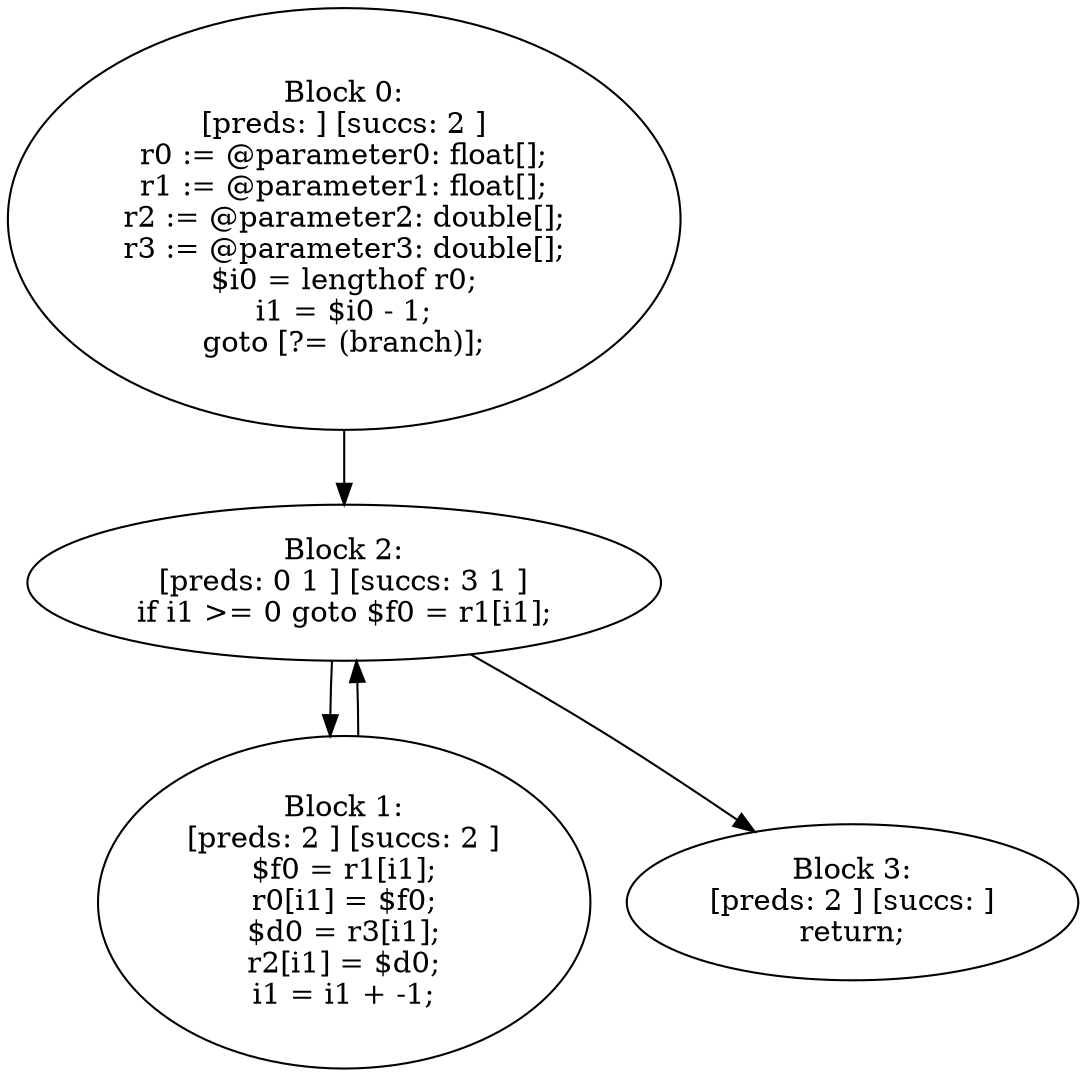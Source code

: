 digraph "unitGraph" {
    "Block 0:
[preds: ] [succs: 2 ]
r0 := @parameter0: float[];
r1 := @parameter1: float[];
r2 := @parameter2: double[];
r3 := @parameter3: double[];
$i0 = lengthof r0;
i1 = $i0 - 1;
goto [?= (branch)];
"
    "Block 1:
[preds: 2 ] [succs: 2 ]
$f0 = r1[i1];
r0[i1] = $f0;
$d0 = r3[i1];
r2[i1] = $d0;
i1 = i1 + -1;
"
    "Block 2:
[preds: 0 1 ] [succs: 3 1 ]
if i1 >= 0 goto $f0 = r1[i1];
"
    "Block 3:
[preds: 2 ] [succs: ]
return;
"
    "Block 0:
[preds: ] [succs: 2 ]
r0 := @parameter0: float[];
r1 := @parameter1: float[];
r2 := @parameter2: double[];
r3 := @parameter3: double[];
$i0 = lengthof r0;
i1 = $i0 - 1;
goto [?= (branch)];
"->"Block 2:
[preds: 0 1 ] [succs: 3 1 ]
if i1 >= 0 goto $f0 = r1[i1];
";
    "Block 1:
[preds: 2 ] [succs: 2 ]
$f0 = r1[i1];
r0[i1] = $f0;
$d0 = r3[i1];
r2[i1] = $d0;
i1 = i1 + -1;
"->"Block 2:
[preds: 0 1 ] [succs: 3 1 ]
if i1 >= 0 goto $f0 = r1[i1];
";
    "Block 2:
[preds: 0 1 ] [succs: 3 1 ]
if i1 >= 0 goto $f0 = r1[i1];
"->"Block 3:
[preds: 2 ] [succs: ]
return;
";
    "Block 2:
[preds: 0 1 ] [succs: 3 1 ]
if i1 >= 0 goto $f0 = r1[i1];
"->"Block 1:
[preds: 2 ] [succs: 2 ]
$f0 = r1[i1];
r0[i1] = $f0;
$d0 = r3[i1];
r2[i1] = $d0;
i1 = i1 + -1;
";
}
